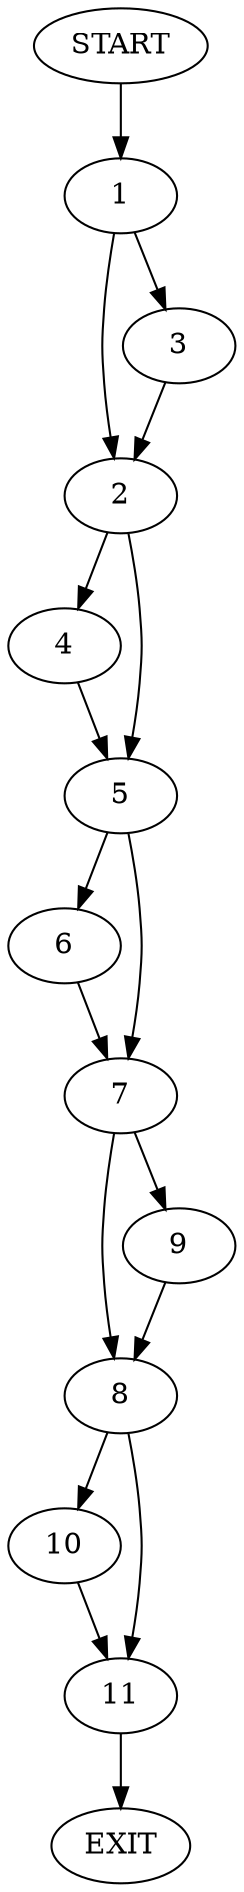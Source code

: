 digraph {
0 [label="START"]
12 [label="EXIT"]
0 -> 1
1 -> 2
1 -> 3
2 -> 4
2 -> 5
3 -> 2
4 -> 5
5 -> 6
5 -> 7
6 -> 7
7 -> 8
7 -> 9
8 -> 10
8 -> 11
9 -> 8
11 -> 12
10 -> 11
}
